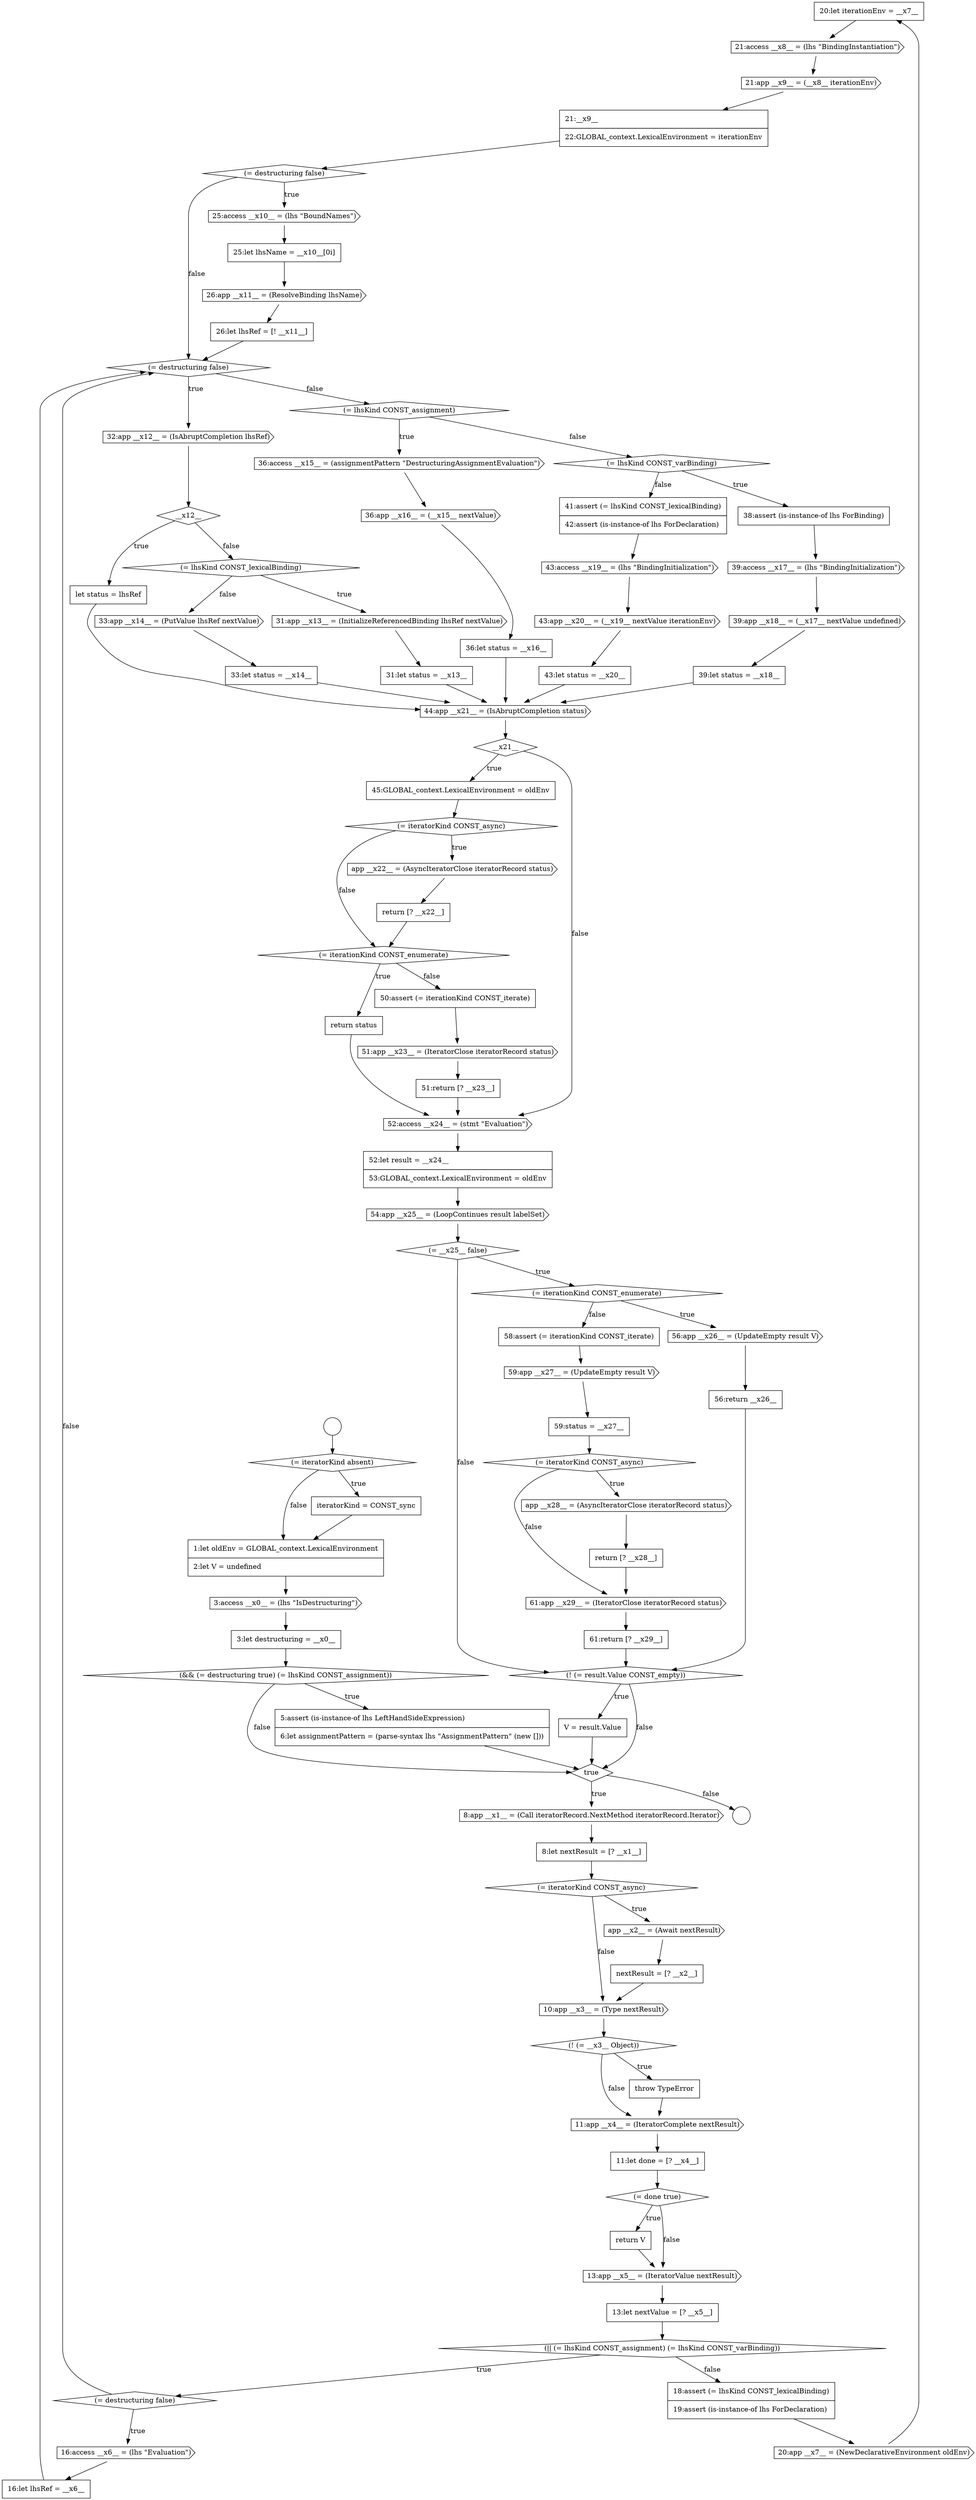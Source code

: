 digraph {
  node7945 [shape=none, margin=0, label=<<font color="black">
    <table border="0" cellborder="1" cellspacing="0" cellpadding="10">
      <tr><td align="left">20:let iterationEnv = __x7__</td></tr>
    </table>
  </font>> color="black" fillcolor="white" style=filled]
  node7974 [shape=cds, label=<<font color="black">43:app __x20__ = (__x19__ nextValue iterationEnv)</font>> color="black" fillcolor="white" style=filled]
  node7970 [shape=cds, label=<<font color="black">39:app __x18__ = (__x17__ nextValue undefined)</font>> color="black" fillcolor="white" style=filled]
  node7973 [shape=cds, label=<<font color="black">43:access __x19__ = (lhs &quot;BindingInitialization&quot;)</font>> color="black" fillcolor="white" style=filled]
  node7922 [shape=diamond, label=<<font color="black">(&amp;&amp; (= destructuring true) (= lhsKind CONST_assignment))</font>> color="black" fillcolor="white" style=filled]
  node7990 [shape=diamond, label=<<font color="black">(= __x25__ false)</font>> color="black" fillcolor="white" style=filled]
  node7958 [shape=diamond, label=<<font color="black">(= lhsKind CONST_lexicalBinding)</font>> color="black" fillcolor="white" style=filled]
  node7940 [shape=diamond, label=<<font color="black">(= destructuring false)</font>> color="black" fillcolor="white" style=filled]
  node7935 [shape=diamond, label=<<font color="black">(= done true)</font>> color="black" fillcolor="white" style=filled]
  node7961 [shape=cds, label=<<font color="black">33:app __x14__ = (PutValue lhsRef nextValue)</font>> color="black" fillcolor="white" style=filled]
  node7949 [shape=diamond, label=<<font color="black">(= destructuring false)</font>> color="black" fillcolor="white" style=filled]
  node7980 [shape=cds, label=<<font color="black">app __x22__ = (AsyncIteratorClose iteratorRecord status)</font>> color="black" fillcolor="white" style=filled]
  node7944 [shape=cds, label=<<font color="black">20:app __x7__ = (NewDeclarativeEnvironment oldEnv)</font>> color="black" fillcolor="white" style=filled]
  node7918 [shape=none, margin=0, label=<<font color="black">
    <table border="0" cellborder="1" cellspacing="0" cellpadding="10">
      <tr><td align="left">iteratorKind = CONST_sync</td></tr>
    </table>
  </font>> color="black" fillcolor="white" style=filled]
  node7993 [shape=none, margin=0, label=<<font color="black">
    <table border="0" cellborder="1" cellspacing="0" cellpadding="10">
      <tr><td align="left">56:return __x26__</td></tr>
    </table>
  </font>> color="black" fillcolor="white" style=filled]
  node7997 [shape=diamond, label=<<font color="black">(= iteratorKind CONST_async)</font>> color="black" fillcolor="white" style=filled]
  node7965 [shape=cds, label=<<font color="black">36:app __x16__ = (__x15__ nextValue)</font>> color="black" fillcolor="white" style=filled]
  node7969 [shape=cds, label=<<font color="black">39:access __x17__ = (lhs &quot;BindingInitialization&quot;)</font>> color="black" fillcolor="white" style=filled]
  node7986 [shape=none, margin=0, label=<<font color="black">
    <table border="0" cellborder="1" cellspacing="0" cellpadding="10">
      <tr><td align="left">51:return [? __x23__]</td></tr>
    </table>
  </font>> color="black" fillcolor="white" style=filled]
  node7926 [shape=none, margin=0, label=<<font color="black">
    <table border="0" cellborder="1" cellspacing="0" cellpadding="10">
      <tr><td align="left">8:let nextResult = [? __x1__]</td></tr>
    </table>
  </font>> color="black" fillcolor="white" style=filled]
  node8001 [shape=none, margin=0, label=<<font color="black">
    <table border="0" cellborder="1" cellspacing="0" cellpadding="10">
      <tr><td align="left">61:return [? __x29__]</td></tr>
    </table>
  </font>> color="black" fillcolor="white" style=filled]
  node7931 [shape=diamond, label=<<font color="black">(! (= __x3__ Object))</font>> color="black" fillcolor="white" style=filled]
  node7936 [shape=none, margin=0, label=<<font color="black">
    <table border="0" cellborder="1" cellspacing="0" cellpadding="10">
      <tr><td align="left">return V</td></tr>
    </table>
  </font>> color="black" fillcolor="white" style=filled]
  node7954 [shape=diamond, label=<<font color="black">(= destructuring false)</font>> color="black" fillcolor="white" style=filled]
  node7952 [shape=cds, label=<<font color="black">26:app __x11__ = (ResolveBinding lhsName)</font>> color="black" fillcolor="white" style=filled]
  node7937 [shape=cds, label=<<font color="black">13:app __x5__ = (IteratorValue nextResult)</font>> color="black" fillcolor="white" style=filled]
  node7999 [shape=none, margin=0, label=<<font color="black">
    <table border="0" cellborder="1" cellspacing="0" cellpadding="10">
      <tr><td align="left">return [? __x28__]</td></tr>
    </table>
  </font>> color="black" fillcolor="white" style=filled]
  node7989 [shape=cds, label=<<font color="black">54:app __x25__ = (LoopContinues result labelSet)</font>> color="black" fillcolor="white" style=filled]
  node7994 [shape=none, margin=0, label=<<font color="black">
    <table border="0" cellborder="1" cellspacing="0" cellpadding="10">
      <tr><td align="left">58:assert (= iterationKind CONST_iterate)</td></tr>
    </table>
  </font>> color="black" fillcolor="white" style=filled]
  node7984 [shape=none, margin=0, label=<<font color="black">
    <table border="0" cellborder="1" cellspacing="0" cellpadding="10">
      <tr><td align="left">50:assert (= iterationKind CONST_iterate)</td></tr>
    </table>
  </font>> color="black" fillcolor="white" style=filled]
  node7957 [shape=none, margin=0, label=<<font color="black">
    <table border="0" cellborder="1" cellspacing="0" cellpadding="10">
      <tr><td align="left">let status = lhsRef</td></tr>
    </table>
  </font>> color="black" fillcolor="white" style=filled]
  node7977 [shape=diamond, label=<<font color="black">__x21__</font>> color="black" fillcolor="white" style=filled]
  node7934 [shape=none, margin=0, label=<<font color="black">
    <table border="0" cellborder="1" cellspacing="0" cellpadding="10">
      <tr><td align="left">11:let done = [? __x4__]</td></tr>
    </table>
  </font>> color="black" fillcolor="white" style=filled]
  node7923 [shape=none, margin=0, label=<<font color="black">
    <table border="0" cellborder="1" cellspacing="0" cellpadding="10">
      <tr><td align="left">5:assert (is-instance-of lhs LeftHandSideExpression)</td></tr>
      <tr><td align="left">6:let assignmentPattern = (parse-syntax lhs &quot;AssignmentPattern&quot; (new []))</td></tr>
    </table>
  </font>> color="black" fillcolor="white" style=filled]
  node7962 [shape=none, margin=0, label=<<font color="black">
    <table border="0" cellborder="1" cellspacing="0" cellpadding="10">
      <tr><td align="left">33:let status = __x14__</td></tr>
    </table>
  </font>> color="black" fillcolor="white" style=filled]
  node7917 [shape=diamond, label=<<font color="black">(= iteratorKind absent)</font>> color="black" fillcolor="white" style=filled]
  node7981 [shape=none, margin=0, label=<<font color="black">
    <table border="0" cellborder="1" cellspacing="0" cellpadding="10">
      <tr><td align="left">return [? __x22__]</td></tr>
    </table>
  </font>> color="black" fillcolor="white" style=filled]
  node7998 [shape=cds, label=<<font color="black">app __x28__ = (AsyncIteratorClose iteratorRecord status)</font>> color="black" fillcolor="white" style=filled]
  node7930 [shape=cds, label=<<font color="black">10:app __x3__ = (Type nextResult)</font>> color="black" fillcolor="white" style=filled]
  node7976 [shape=cds, label=<<font color="black">44:app __x21__ = (IsAbruptCompletion status)</font>> color="black" fillcolor="white" style=filled]
  node7966 [shape=none, margin=0, label=<<font color="black">
    <table border="0" cellborder="1" cellspacing="0" cellpadding="10">
      <tr><td align="left">36:let status = __x16__</td></tr>
    </table>
  </font>> color="black" fillcolor="white" style=filled]
  node7948 [shape=none, margin=0, label=<<font color="black">
    <table border="0" cellborder="1" cellspacing="0" cellpadding="10">
      <tr><td align="left">21:__x9__</td></tr>
      <tr><td align="left">22:GLOBAL_context.LexicalEnvironment = iterationEnv</td></tr>
    </table>
  </font>> color="black" fillcolor="white" style=filled]
  node7927 [shape=diamond, label=<<font color="black">(= iteratorKind CONST_async)</font>> color="black" fillcolor="white" style=filled]
  node7941 [shape=cds, label=<<font color="black">16:access __x6__ = (lhs &quot;Evaluation&quot;)</font>> color="black" fillcolor="white" style=filled]
  node7972 [shape=none, margin=0, label=<<font color="black">
    <table border="0" cellborder="1" cellspacing="0" cellpadding="10">
      <tr><td align="left">41:assert (= lhsKind CONST_lexicalBinding)</td></tr>
      <tr><td align="left">42:assert (is-instance-of lhs ForDeclaration)</td></tr>
    </table>
  </font>> color="black" fillcolor="white" style=filled]
  node7985 [shape=cds, label=<<font color="black">51:app __x23__ = (IteratorClose iteratorRecord status)</font>> color="black" fillcolor="white" style=filled]
  node7953 [shape=none, margin=0, label=<<font color="black">
    <table border="0" cellborder="1" cellspacing="0" cellpadding="10">
      <tr><td align="left">26:let lhsRef = [! __x11__]</td></tr>
    </table>
  </font>> color="black" fillcolor="white" style=filled]
  node7920 [shape=cds, label=<<font color="black">3:access __x0__ = (lhs &quot;IsDestructuring&quot;)</font>> color="black" fillcolor="white" style=filled]
  node7963 [shape=diamond, label=<<font color="black">(= lhsKind CONST_assignment)</font>> color="black" fillcolor="white" style=filled]
  node7968 [shape=none, margin=0, label=<<font color="black">
    <table border="0" cellborder="1" cellspacing="0" cellpadding="10">
      <tr><td align="left">38:assert (is-instance-of lhs ForBinding)</td></tr>
    </table>
  </font>> color="black" fillcolor="white" style=filled]
  node7938 [shape=none, margin=0, label=<<font color="black">
    <table border="0" cellborder="1" cellspacing="0" cellpadding="10">
      <tr><td align="left">13:let nextValue = [? __x5__]</td></tr>
    </table>
  </font>> color="black" fillcolor="white" style=filled]
  node7983 [shape=none, margin=0, label=<<font color="black">
    <table border="0" cellborder="1" cellspacing="0" cellpadding="10">
      <tr><td align="left">return status</td></tr>
    </table>
  </font>> color="black" fillcolor="white" style=filled]
  node8000 [shape=cds, label=<<font color="black">61:app __x29__ = (IteratorClose iteratorRecord status)</font>> color="black" fillcolor="white" style=filled]
  node7951 [shape=none, margin=0, label=<<font color="black">
    <table border="0" cellborder="1" cellspacing="0" cellpadding="10">
      <tr><td align="left">25:let lhsName = __x10__[0i]</td></tr>
    </table>
  </font>> color="black" fillcolor="white" style=filled]
  node7924 [shape=diamond, label=<<font color="black">true</font>> color="black" fillcolor="white" style=filled]
  node7995 [shape=cds, label=<<font color="black">59:app __x27__ = (UpdateEmpty result V)</font>> color="black" fillcolor="white" style=filled]
  node7933 [shape=cds, label=<<font color="black">11:app __x4__ = (IteratorComplete nextResult)</font>> color="black" fillcolor="white" style=filled]
  node7928 [shape=cds, label=<<font color="black">app __x2__ = (Await nextResult)</font>> color="black" fillcolor="white" style=filled]
  node7978 [shape=none, margin=0, label=<<font color="black">
    <table border="0" cellborder="1" cellspacing="0" cellpadding="10">
      <tr><td align="left">45:GLOBAL_context.LexicalEnvironment = oldEnv</td></tr>
    </table>
  </font>> color="black" fillcolor="white" style=filled]
  node7929 [shape=none, margin=0, label=<<font color="black">
    <table border="0" cellborder="1" cellspacing="0" cellpadding="10">
      <tr><td align="left">nextResult = [? __x2__]</td></tr>
    </table>
  </font>> color="black" fillcolor="white" style=filled]
  node7960 [shape=none, margin=0, label=<<font color="black">
    <table border="0" cellborder="1" cellspacing="0" cellpadding="10">
      <tr><td align="left">31:let status = __x13__</td></tr>
    </table>
  </font>> color="black" fillcolor="white" style=filled]
  node7916 [shape=circle label=" " color="black" fillcolor="white" style=filled]
  node7975 [shape=none, margin=0, label=<<font color="black">
    <table border="0" cellborder="1" cellspacing="0" cellpadding="10">
      <tr><td align="left">43:let status = __x20__</td></tr>
    </table>
  </font>> color="black" fillcolor="white" style=filled]
  node7992 [shape=cds, label=<<font color="black">56:app __x26__ = (UpdateEmpty result V)</font>> color="black" fillcolor="white" style=filled]
  node7982 [shape=diamond, label=<<font color="black">(= iterationKind CONST_enumerate)</font>> color="black" fillcolor="white" style=filled]
  node8003 [shape=none, margin=0, label=<<font color="black">
    <table border="0" cellborder="1" cellspacing="0" cellpadding="10">
      <tr><td align="left">V = result.Value</td></tr>
    </table>
  </font>> color="black" fillcolor="white" style=filled]
  node7942 [shape=none, margin=0, label=<<font color="black">
    <table border="0" cellborder="1" cellspacing="0" cellpadding="10">
      <tr><td align="left">16:let lhsRef = __x6__</td></tr>
    </table>
  </font>> color="black" fillcolor="white" style=filled]
  node7956 [shape=diamond, label=<<font color="black">__x12__</font>> color="black" fillcolor="white" style=filled]
  node7967 [shape=diamond, label=<<font color="black">(= lhsKind CONST_varBinding)</font>> color="black" fillcolor="white" style=filled]
  node7971 [shape=none, margin=0, label=<<font color="black">
    <table border="0" cellborder="1" cellspacing="0" cellpadding="10">
      <tr><td align="left">39:let status = __x18__</td></tr>
    </table>
  </font>> color="black" fillcolor="white" style=filled]
  node7988 [shape=none, margin=0, label=<<font color="black">
    <table border="0" cellborder="1" cellspacing="0" cellpadding="10">
      <tr><td align="left">52:let result = __x24__</td></tr>
      <tr><td align="left">53:GLOBAL_context.LexicalEnvironment = oldEnv</td></tr>
    </table>
  </font>> color="black" fillcolor="white" style=filled]
  node7947 [shape=cds, label=<<font color="black">21:app __x9__ = (__x8__ iterationEnv)</font>> color="black" fillcolor="white" style=filled]
  node7921 [shape=none, margin=0, label=<<font color="black">
    <table border="0" cellborder="1" cellspacing="0" cellpadding="10">
      <tr><td align="left">3:let destructuring = __x0__</td></tr>
    </table>
  </font>> color="black" fillcolor="white" style=filled]
  node7919 [shape=none, margin=0, label=<<font color="black">
    <table border="0" cellborder="1" cellspacing="0" cellpadding="10">
      <tr><td align="left">1:let oldEnv = GLOBAL_context.LexicalEnvironment</td></tr>
      <tr><td align="left">2:let V = undefined</td></tr>
    </table>
  </font>> color="black" fillcolor="white" style=filled]
  node7950 [shape=cds, label=<<font color="black">25:access __x10__ = (lhs &quot;BoundNames&quot;)</font>> color="black" fillcolor="white" style=filled]
  node7964 [shape=cds, label=<<font color="black">36:access __x15__ = (assignmentPattern &quot;DestructuringAssignmentEvaluation&quot;)</font>> color="black" fillcolor="white" style=filled]
  node7996 [shape=none, margin=0, label=<<font color="black">
    <table border="0" cellborder="1" cellspacing="0" cellpadding="10">
      <tr><td align="left">59:status = __x27__</td></tr>
    </table>
  </font>> color="black" fillcolor="white" style=filled]
  node7959 [shape=cds, label=<<font color="black">31:app __x13__ = (InitializeReferencedBinding lhsRef nextValue)</font>> color="black" fillcolor="white" style=filled]
  node7979 [shape=diamond, label=<<font color="black">(= iteratorKind CONST_async)</font>> color="black" fillcolor="white" style=filled]
  node7939 [shape=diamond, label=<<font color="black">(|| (= lhsKind CONST_assignment) (= lhsKind CONST_varBinding))</font>> color="black" fillcolor="white" style=filled]
  node7946 [shape=cds, label=<<font color="black">21:access __x8__ = (lhs &quot;BindingInstantiation&quot;)</font>> color="black" fillcolor="white" style=filled]
  node7991 [shape=diamond, label=<<font color="black">(= iterationKind CONST_enumerate)</font>> color="black" fillcolor="white" style=filled]
  node7955 [shape=cds, label=<<font color="black">32:app __x12__ = (IsAbruptCompletion lhsRef)</font>> color="black" fillcolor="white" style=filled]
  node8002 [shape=diamond, label=<<font color="black">(! (= result.Value CONST_empty))</font>> color="black" fillcolor="white" style=filled]
  node7943 [shape=none, margin=0, label=<<font color="black">
    <table border="0" cellborder="1" cellspacing="0" cellpadding="10">
      <tr><td align="left">18:assert (= lhsKind CONST_lexicalBinding)</td></tr>
      <tr><td align="left">19:assert (is-instance-of lhs ForDeclaration)</td></tr>
    </table>
  </font>> color="black" fillcolor="white" style=filled]
  node7932 [shape=none, margin=0, label=<<font color="black">
    <table border="0" cellborder="1" cellspacing="0" cellpadding="10">
      <tr><td align="left">throw TypeError</td></tr>
    </table>
  </font>> color="black" fillcolor="white" style=filled]
  node7925 [shape=cds, label=<<font color="black">8:app __x1__ = (Call iteratorRecord.NextMethod iteratorRecord.Iterator)</font>> color="black" fillcolor="white" style=filled]
  node7987 [shape=cds, label=<<font color="black">52:access __x24__ = (stmt &quot;Evaluation&quot;)</font>> color="black" fillcolor="white" style=filled]
  node7915 [shape=circle label=" " color="black" fillcolor="white" style=filled]
  node7953 -> node7954 [ color="black"]
  node7967 -> node7968 [label=<<font color="black">true</font>> color="black"]
  node7967 -> node7972 [label=<<font color="black">false</font>> color="black"]
  node7989 -> node7990 [ color="black"]
  node7976 -> node7977 [ color="black"]
  node7980 -> node7981 [ color="black"]
  node7950 -> node7951 [ color="black"]
  node7947 -> node7948 [ color="black"]
  node7971 -> node7976 [ color="black"]
  node7917 -> node7918 [label=<<font color="black">true</font>> color="black"]
  node7917 -> node7919 [label=<<font color="black">false</font>> color="black"]
  node7924 -> node7925 [label=<<font color="black">true</font>> color="black"]
  node7924 -> node7916 [label=<<font color="black">false</font>> color="black"]
  node7943 -> node7944 [ color="black"]
  node8000 -> node8001 [ color="black"]
  node7996 -> node7997 [ color="black"]
  node7977 -> node7978 [label=<<font color="black">true</font>> color="black"]
  node7977 -> node7987 [label=<<font color="black">false</font>> color="black"]
  node7918 -> node7919 [ color="black"]
  node7932 -> node7933 [ color="black"]
  node7946 -> node7947 [ color="black"]
  node7984 -> node7985 [ color="black"]
  node7933 -> node7934 [ color="black"]
  node7931 -> node7932 [label=<<font color="black">true</font>> color="black"]
  node7931 -> node7933 [label=<<font color="black">false</font>> color="black"]
  node7952 -> node7953 [ color="black"]
  node7982 -> node7983 [label=<<font color="black">true</font>> color="black"]
  node7982 -> node7984 [label=<<font color="black">false</font>> color="black"]
  node7997 -> node7998 [label=<<font color="black">true</font>> color="black"]
  node7997 -> node8000 [label=<<font color="black">false</font>> color="black"]
  node7938 -> node7939 [ color="black"]
  node7973 -> node7974 [ color="black"]
  node7922 -> node7923 [label=<<font color="black">true</font>> color="black"]
  node7922 -> node7924 [label=<<font color="black">false</font>> color="black"]
  node7915 -> node7917 [ color="black"]
  node7921 -> node7922 [ color="black"]
  node7934 -> node7935 [ color="black"]
  node7959 -> node7960 [ color="black"]
  node7998 -> node7999 [ color="black"]
  node7939 -> node7940 [label=<<font color="black">true</font>> color="black"]
  node7939 -> node7943 [label=<<font color="black">false</font>> color="black"]
  node7962 -> node7976 [ color="black"]
  node7986 -> node7987 [ color="black"]
  node7968 -> node7969 [ color="black"]
  node8002 -> node8003 [label=<<font color="black">true</font>> color="black"]
  node8002 -> node7924 [label=<<font color="black">false</font>> color="black"]
  node7941 -> node7942 [ color="black"]
  node7963 -> node7964 [label=<<font color="black">true</font>> color="black"]
  node7963 -> node7967 [label=<<font color="black">false</font>> color="black"]
  node7994 -> node7995 [ color="black"]
  node7992 -> node7993 [ color="black"]
  node7919 -> node7920 [ color="black"]
  node7990 -> node7991 [label=<<font color="black">true</font>> color="black"]
  node7990 -> node8002 [label=<<font color="black">false</font>> color="black"]
  node7985 -> node7986 [ color="black"]
  node7966 -> node7976 [ color="black"]
  node7956 -> node7957 [label=<<font color="black">true</font>> color="black"]
  node7956 -> node7958 [label=<<font color="black">false</font>> color="black"]
  node7961 -> node7962 [ color="black"]
  node7972 -> node7973 [ color="black"]
  node7935 -> node7936 [label=<<font color="black">true</font>> color="black"]
  node7935 -> node7937 [label=<<font color="black">false</font>> color="black"]
  node7988 -> node7989 [ color="black"]
  node7955 -> node7956 [ color="black"]
  node7991 -> node7992 [label=<<font color="black">true</font>> color="black"]
  node7991 -> node7994 [label=<<font color="black">false</font>> color="black"]
  node7940 -> node7941 [label=<<font color="black">true</font>> color="black"]
  node7940 -> node7954 [label=<<font color="black">false</font>> color="black"]
  node8003 -> node7924 [ color="black"]
  node7983 -> node7987 [ color="black"]
  node7995 -> node7996 [ color="black"]
  node7944 -> node7945 [ color="black"]
  node7969 -> node7970 [ color="black"]
  node7951 -> node7952 [ color="black"]
  node7993 -> node8002 [ color="black"]
  node7937 -> node7938 [ color="black"]
  node7957 -> node7976 [ color="black"]
  node7942 -> node7954 [ color="black"]
  node7965 -> node7966 [ color="black"]
  node7925 -> node7926 [ color="black"]
  node7936 -> node7937 [ color="black"]
  node7974 -> node7975 [ color="black"]
  node7975 -> node7976 [ color="black"]
  node7920 -> node7921 [ color="black"]
  node7964 -> node7965 [ color="black"]
  node7930 -> node7931 [ color="black"]
  node7949 -> node7950 [label=<<font color="black">true</font>> color="black"]
  node7949 -> node7954 [label=<<font color="black">false</font>> color="black"]
  node8001 -> node8002 [ color="black"]
  node7978 -> node7979 [ color="black"]
  node7979 -> node7980 [label=<<font color="black">true</font>> color="black"]
  node7979 -> node7982 [label=<<font color="black">false</font>> color="black"]
  node7929 -> node7930 [ color="black"]
  node7927 -> node7928 [label=<<font color="black">true</font>> color="black"]
  node7927 -> node7930 [label=<<font color="black">false</font>> color="black"]
  node7987 -> node7988 [ color="black"]
  node7999 -> node8000 [ color="black"]
  node7958 -> node7959 [label=<<font color="black">true</font>> color="black"]
  node7958 -> node7961 [label=<<font color="black">false</font>> color="black"]
  node7981 -> node7982 [ color="black"]
  node7960 -> node7976 [ color="black"]
  node7923 -> node7924 [ color="black"]
  node7926 -> node7927 [ color="black"]
  node7970 -> node7971 [ color="black"]
  node7928 -> node7929 [ color="black"]
  node7945 -> node7946 [ color="black"]
  node7954 -> node7955 [label=<<font color="black">true</font>> color="black"]
  node7954 -> node7963 [label=<<font color="black">false</font>> color="black"]
  node7948 -> node7949 [ color="black"]
}
